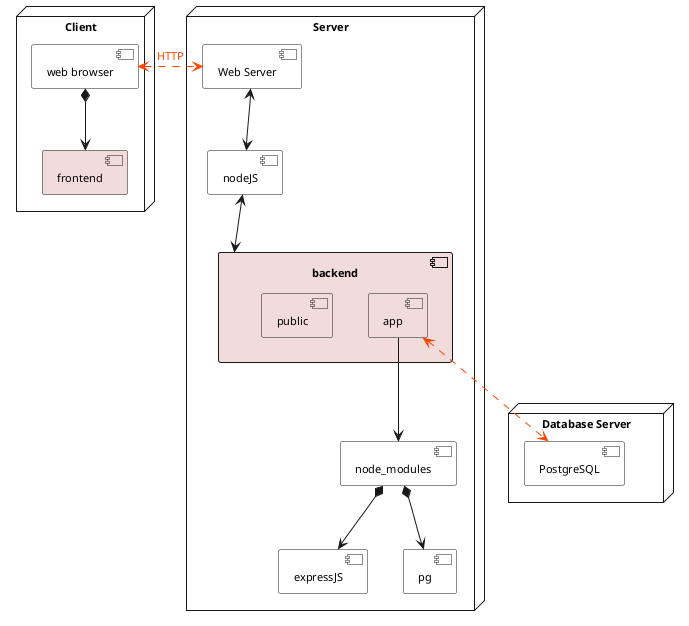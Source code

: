 @startuml architecture_design
skinparam ComponentBackgroundColor white
skinparam defaultTextAlignment center
skinparam defaultFontSize 11

node "Client" as pc {
    component "web browser" as browser
    component frontend #f2dcdb

    browser *--> frontend
}

node "Server" as server {
    component "Web Server" as webserver
    component "nodeJS" as nodeJS
    component "node_modules" as nodeModules
    component "expressJS" as expressJS
    component pg
    component backend #f2dcdb {
        component app #f2dcdb
        component public #f2dcdb
    }

    webserver <-d-> nodeJS
    nodeJS <--> backend
    nodeModules *-d-> expressJS
    nodeModules *-d-> pg
    app -d-> nodeModules
}

node "Database Server" as dbServer {
    component "PostgreSQL" as postgresql
}

browser <..[#OrangeRed]r..> webserver: <font color=OrangeRed>HTTP</font>
app <.[#OrangeRed]d.>  postgresql

@enduml